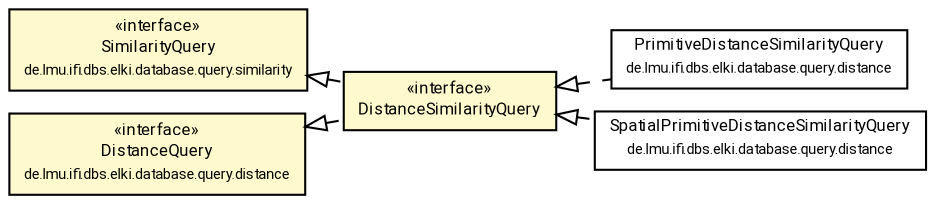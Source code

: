 #!/usr/local/bin/dot
#
# Class diagram 
# Generated by UMLGraph version R5_7_2-60-g0e99a6 (http://www.spinellis.gr/umlgraph/)
#

digraph G {
	graph [fontnames="svg"]
	edge [fontname="Roboto",fontsize=7,labelfontname="Roboto",labelfontsize=7,color="black"];
	node [fontname="Roboto",fontcolor="black",fontsize=8,shape=plaintext,margin=0,width=0,height=0];
	nodesep=0.15;
	ranksep=0.25;
	rankdir=LR;
	// de.lmu.ifi.dbs.elki.database.query.similarity.SimilarityQuery<O>
	c3421534 [label=<<table title="de.lmu.ifi.dbs.elki.database.query.similarity.SimilarityQuery" border="0" cellborder="1" cellspacing="0" cellpadding="2" bgcolor="LemonChiffon" href="similarity/SimilarityQuery.html" target="_parent">
		<tr><td><table border="0" cellspacing="0" cellpadding="1">
		<tr><td align="center" balign="center"> &#171;interface&#187; </td></tr>
		<tr><td align="center" balign="center"> <font face="Roboto">SimilarityQuery</font> </td></tr>
		<tr><td align="center" balign="center"> <font face="Roboto" point-size="7.0">de.lmu.ifi.dbs.elki.database.query.similarity</font> </td></tr>
		</table></td></tr>
		</table>>, URL="similarity/SimilarityQuery.html"];
	// de.lmu.ifi.dbs.elki.database.query.distance.PrimitiveDistanceSimilarityQuery<O>
	c3421536 [label=<<table title="de.lmu.ifi.dbs.elki.database.query.distance.PrimitiveDistanceSimilarityQuery" border="0" cellborder="1" cellspacing="0" cellpadding="2" href="distance/PrimitiveDistanceSimilarityQuery.html" target="_parent">
		<tr><td><table border="0" cellspacing="0" cellpadding="1">
		<tr><td align="center" balign="center"> <font face="Roboto">PrimitiveDistanceSimilarityQuery</font> </td></tr>
		<tr><td align="center" balign="center"> <font face="Roboto" point-size="7.0">de.lmu.ifi.dbs.elki.database.query.distance</font> </td></tr>
		</table></td></tr>
		</table>>, URL="distance/PrimitiveDistanceSimilarityQuery.html"];
	// de.lmu.ifi.dbs.elki.database.query.distance.DistanceQuery<O>
	c3421537 [label=<<table title="de.lmu.ifi.dbs.elki.database.query.distance.DistanceQuery" border="0" cellborder="1" cellspacing="0" cellpadding="2" bgcolor="LemonChiffon" href="distance/DistanceQuery.html" target="_parent">
		<tr><td><table border="0" cellspacing="0" cellpadding="1">
		<tr><td align="center" balign="center"> &#171;interface&#187; </td></tr>
		<tr><td align="center" balign="center"> <font face="Roboto">DistanceQuery</font> </td></tr>
		<tr><td align="center" balign="center"> <font face="Roboto" point-size="7.0">de.lmu.ifi.dbs.elki.database.query.distance</font> </td></tr>
		</table></td></tr>
		</table>>, URL="distance/DistanceQuery.html"];
	// de.lmu.ifi.dbs.elki.database.query.distance.SpatialPrimitiveDistanceSimilarityQuery<O extends de.lmu.ifi.dbs.elki.data.spatial.SpatialComparable>
	c3421539 [label=<<table title="de.lmu.ifi.dbs.elki.database.query.distance.SpatialPrimitiveDistanceSimilarityQuery" border="0" cellborder="1" cellspacing="0" cellpadding="2" href="distance/SpatialPrimitiveDistanceSimilarityQuery.html" target="_parent">
		<tr><td><table border="0" cellspacing="0" cellpadding="1">
		<tr><td align="center" balign="center"> <font face="Roboto">SpatialPrimitiveDistanceSimilarityQuery</font> </td></tr>
		<tr><td align="center" balign="center"> <font face="Roboto" point-size="7.0">de.lmu.ifi.dbs.elki.database.query.distance</font> </td></tr>
		</table></td></tr>
		</table>>, URL="distance/SpatialPrimitiveDistanceSimilarityQuery.html"];
	// de.lmu.ifi.dbs.elki.database.query.DistanceSimilarityQuery<O>
	c3421544 [label=<<table title="de.lmu.ifi.dbs.elki.database.query.DistanceSimilarityQuery" border="0" cellborder="1" cellspacing="0" cellpadding="2" bgcolor="lemonChiffon" href="DistanceSimilarityQuery.html" target="_parent">
		<tr><td><table border="0" cellspacing="0" cellpadding="1">
		<tr><td align="center" balign="center"> &#171;interface&#187; </td></tr>
		<tr><td align="center" balign="center"> <font face="Roboto">DistanceSimilarityQuery</font> </td></tr>
		</table></td></tr>
		</table>>, URL="DistanceSimilarityQuery.html"];
	// de.lmu.ifi.dbs.elki.database.query.distance.PrimitiveDistanceSimilarityQuery<O> implements de.lmu.ifi.dbs.elki.database.query.DistanceSimilarityQuery<O>
	c3421544 -> c3421536 [arrowtail=empty,style=dashed,dir=back,weight=9];
	// de.lmu.ifi.dbs.elki.database.query.distance.SpatialPrimitiveDistanceSimilarityQuery<O extends de.lmu.ifi.dbs.elki.data.spatial.SpatialComparable> implements de.lmu.ifi.dbs.elki.database.query.DistanceSimilarityQuery<O>
	c3421544 -> c3421539 [arrowtail=empty,style=dashed,dir=back,weight=9];
	// de.lmu.ifi.dbs.elki.database.query.DistanceSimilarityQuery<O> implements de.lmu.ifi.dbs.elki.database.query.distance.DistanceQuery<O>
	c3421537 -> c3421544 [arrowtail=empty,style=dashed,dir=back,weight=9];
	// de.lmu.ifi.dbs.elki.database.query.DistanceSimilarityQuery<O> implements de.lmu.ifi.dbs.elki.database.query.similarity.SimilarityQuery<O>
	c3421534 -> c3421544 [arrowtail=empty,style=dashed,dir=back,weight=9];
}

